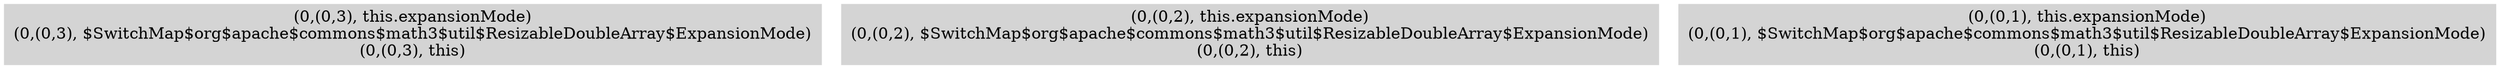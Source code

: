 digraph { 
38 [shape=box,style=filled,color=".0 .0 .83",label="(0,(0,3), this.expansionMode)\n(0,(0,3), $SwitchMap$org$apache$commons$math3$util$ResizableDoubleArray$ExpansionMode)\n(0,(0,3), this)"];
39 [shape=box,style=filled,color=".0 .0 .83",label="(0,(0,2), this.expansionMode)\n(0,(0,2), $SwitchMap$org$apache$commons$math3$util$ResizableDoubleArray$ExpansionMode)\n(0,(0,2), this)"];
40 [shape=box,style=filled,color=".0 .0 .83",label="(0,(0,1), this.expansionMode)\n(0,(0,1), $SwitchMap$org$apache$commons$math3$util$ResizableDoubleArray$ExpansionMode)\n(0,(0,1), this)"];
}
